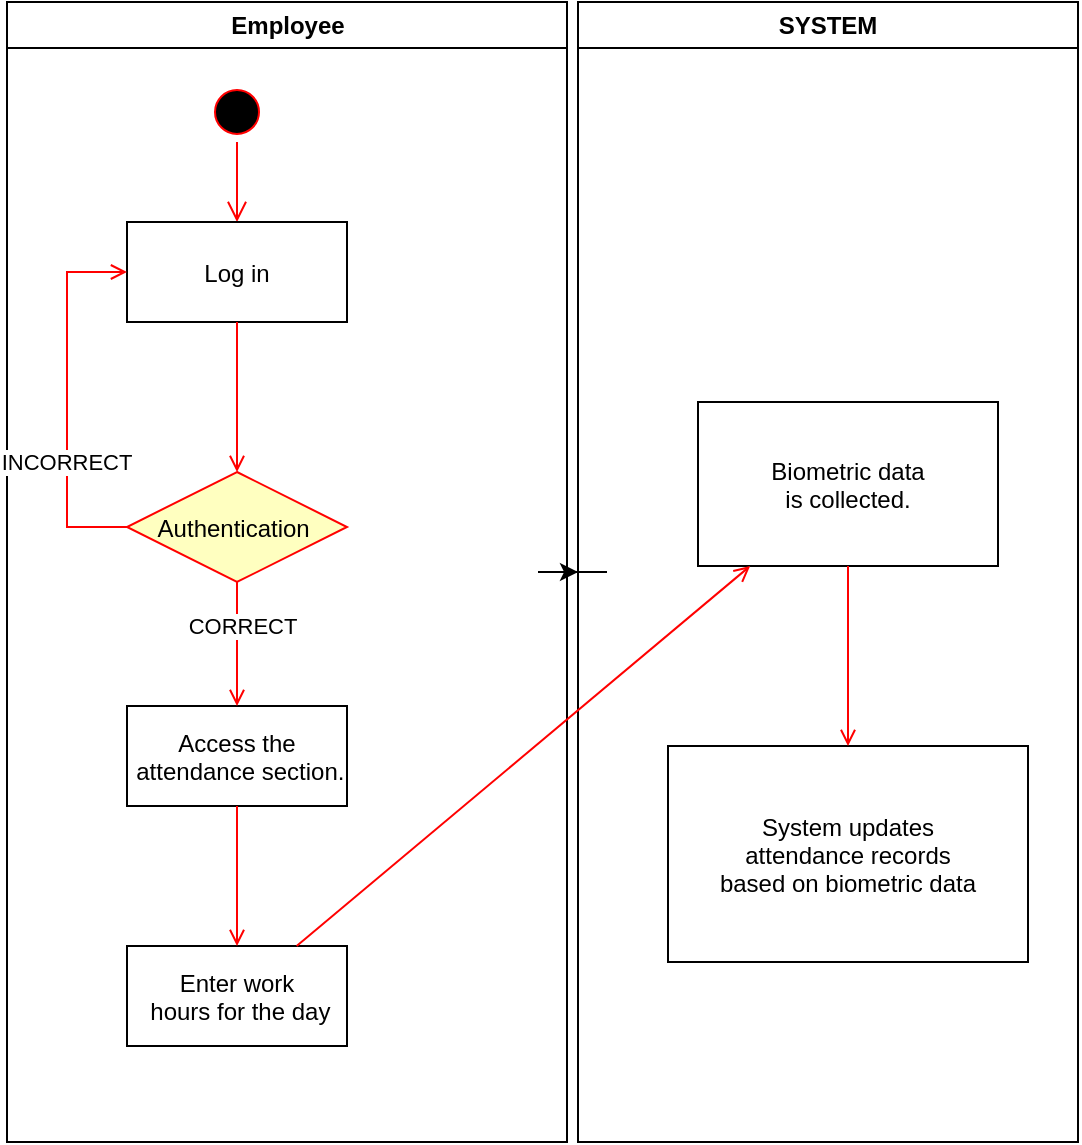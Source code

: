 <mxfile version="22.1.3" type="github">
  <diagram name="Page-1" id="e7e014a7-5840-1c2e-5031-d8a46d1fe8dd">
    <mxGraphModel dx="943" dy="773" grid="1" gridSize="10" guides="1" tooltips="1" connect="1" arrows="1" fold="1" page="1" pageScale="1" pageWidth="1169" pageHeight="826" background="none" math="0" shadow="0">
      <root>
        <mxCell id="0" />
        <mxCell id="1" parent="0" />
        <mxCell id="jvWZMeicxXuKY1bDc1J6-59" value="" style="edgeStyle=orthogonalEdgeStyle;rounded=0;orthogonalLoop=1;jettySize=auto;html=1;" edge="1" parent="1" source="2" target="jvWZMeicxXuKY1bDc1J6-46">
          <mxGeometry relative="1" as="geometry" />
        </mxCell>
        <mxCell id="2" value="Employee" style="swimlane;whiteSpace=wrap" parent="1" vertex="1">
          <mxGeometry x="164.5" y="128" width="280" height="570" as="geometry" />
        </mxCell>
        <mxCell id="5" value="" style="ellipse;shape=startState;fillColor=#000000;strokeColor=#ff0000;" parent="2" vertex="1">
          <mxGeometry x="100" y="40" width="30" height="30" as="geometry" />
        </mxCell>
        <mxCell id="6" value="" style="edgeStyle=elbowEdgeStyle;elbow=horizontal;verticalAlign=bottom;endArrow=open;endSize=8;strokeColor=#FF0000;endFill=1;rounded=0" parent="2" source="5" target="7" edge="1">
          <mxGeometry x="100" y="40" as="geometry">
            <mxPoint x="115" y="110" as="targetPoint" />
          </mxGeometry>
        </mxCell>
        <mxCell id="7" value="Log in" style="" parent="2" vertex="1">
          <mxGeometry x="60" y="110" width="110" height="50" as="geometry" />
        </mxCell>
        <mxCell id="8" value="Access the&#xa; attendance section." style="" parent="2" vertex="1">
          <mxGeometry x="60" y="352" width="110" height="50" as="geometry" />
        </mxCell>
        <mxCell id="9" value="" style="endArrow=open;strokeColor=#FF0000;endFill=1;rounded=0" parent="2" source="jvWZMeicxXuKY1bDc1J6-41" target="8" edge="1">
          <mxGeometry relative="1" as="geometry" />
        </mxCell>
        <mxCell id="jvWZMeicxXuKY1bDc1J6-45" value="CORRECT" style="edgeLabel;html=1;align=center;verticalAlign=middle;resizable=0;points=[];" vertex="1" connectable="0" parent="9">
          <mxGeometry x="-0.303" y="2" relative="1" as="geometry">
            <mxPoint as="offset" />
          </mxGeometry>
        </mxCell>
        <mxCell id="10" value="Enter work&#xa; hours for the day" style="" parent="2" vertex="1">
          <mxGeometry x="60" y="472" width="110" height="50" as="geometry" />
        </mxCell>
        <mxCell id="11" value="" style="endArrow=open;strokeColor=#FF0000;endFill=1;rounded=0" parent="2" source="8" target="10" edge="1">
          <mxGeometry relative="1" as="geometry" />
        </mxCell>
        <mxCell id="12" value="" style="edgeStyle=elbowEdgeStyle;elbow=horizontal;strokeColor=#FF0000;endArrow=open;endFill=1;rounded=0;exitX=0;exitY=0.5;exitDx=0;exitDy=0;" parent="2" source="jvWZMeicxXuKY1bDc1J6-41" target="7" edge="1">
          <mxGeometry width="100" height="100" relative="1" as="geometry">
            <mxPoint x="85.5" y="255" as="sourcePoint" />
            <mxPoint x="260" y="190" as="targetPoint" />
            <Array as="points">
              <mxPoint x="30" y="250" />
            </Array>
          </mxGeometry>
        </mxCell>
        <mxCell id="jvWZMeicxXuKY1bDc1J6-44" value="INCORRECT" style="edgeLabel;html=1;align=center;verticalAlign=middle;resizable=0;points=[];" vertex="1" connectable="0" parent="12">
          <mxGeometry x="-0.335" y="1" relative="1" as="geometry">
            <mxPoint as="offset" />
          </mxGeometry>
        </mxCell>
        <mxCell id="jvWZMeicxXuKY1bDc1J6-41" value="Authentication " style="rhombus;fillColor=#ffffc0;strokeColor=#ff0000;" vertex="1" parent="2">
          <mxGeometry x="60" y="235" width="110" height="55" as="geometry" />
        </mxCell>
        <mxCell id="jvWZMeicxXuKY1bDc1J6-43" value="" style="endArrow=open;strokeColor=#FF0000;endFill=1;rounded=0" edge="1" parent="2" source="7" target="jvWZMeicxXuKY1bDc1J6-41">
          <mxGeometry relative="1" as="geometry">
            <mxPoint x="279.5" y="288" as="sourcePoint" />
            <mxPoint x="279.5" y="480" as="targetPoint" />
          </mxGeometry>
        </mxCell>
        <mxCell id="jvWZMeicxXuKY1bDc1J6-46" value="SYSTEM" style="swimlane;whiteSpace=wrap" vertex="1" parent="1">
          <mxGeometry x="450" y="128" width="250" height="570" as="geometry" />
        </mxCell>
        <mxCell id="jvWZMeicxXuKY1bDc1J6-50" value="Biometric data &#xa;is collected." style="" vertex="1" parent="jvWZMeicxXuKY1bDc1J6-46">
          <mxGeometry x="60" y="200" width="150" height="82" as="geometry" />
        </mxCell>
        <mxCell id="jvWZMeicxXuKY1bDc1J6-53" value="System updates &#xa;attendance records &#xa;based on biometric data" style="" vertex="1" parent="jvWZMeicxXuKY1bDc1J6-46">
          <mxGeometry x="45" y="372" width="180" height="108" as="geometry" />
        </mxCell>
        <mxCell id="jvWZMeicxXuKY1bDc1J6-54" value="" style="endArrow=open;strokeColor=#FF0000;endFill=1;rounded=0" edge="1" parent="jvWZMeicxXuKY1bDc1J6-46" source="jvWZMeicxXuKY1bDc1J6-50" target="jvWZMeicxXuKY1bDc1J6-53">
          <mxGeometry relative="1" as="geometry" />
        </mxCell>
        <mxCell id="jvWZMeicxXuKY1bDc1J6-60" value="" style="endArrow=open;strokeColor=#FF0000;endFill=1;rounded=0" edge="1" parent="1" source="10" target="jvWZMeicxXuKY1bDc1J6-50">
          <mxGeometry relative="1" as="geometry">
            <mxPoint x="360" y="590" as="sourcePoint" />
            <mxPoint x="360" y="660" as="targetPoint" />
          </mxGeometry>
        </mxCell>
      </root>
    </mxGraphModel>
  </diagram>
</mxfile>
